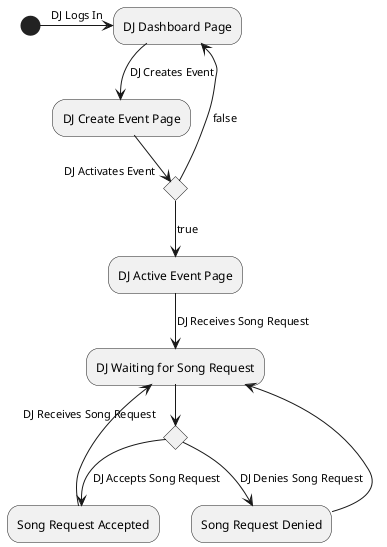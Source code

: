 @startuml
(*) -> [DJ Logs In] "DJ Dashboard Page"
"DJ Dashboard Page" --> [DJ Creates Event] "DJ Create Event Page"
if "DJ Activates Event" then
--> [true] "DJ Active Event Page"
else
--> [false] "DJ Dashboard Page"
endif

"DJ Active Event Page" --> [DJ Receives Song Request] "DJ Waiting for Song Request"
if "DJ Receives Song Request" then
--> [DJ Accepts Song Request] "Song Request Accepted"
else
--> [DJ Denies Song Request] "Song Request Denied"
endif

"Song Request Accepted" --> "DJ Waiting for Song Request"
"Song Request Denied" --> "DJ Waiting for Song Request"

@enduml